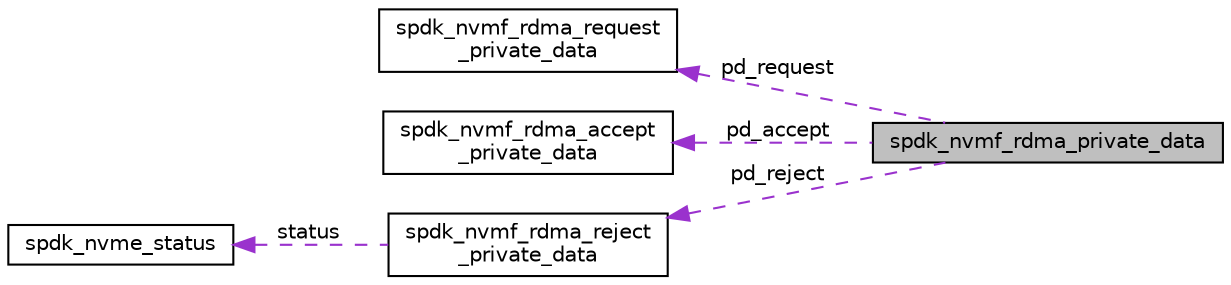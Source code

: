 digraph "spdk_nvmf_rdma_private_data"
{
  edge [fontname="Helvetica",fontsize="10",labelfontname="Helvetica",labelfontsize="10"];
  node [fontname="Helvetica",fontsize="10",shape=record];
  rankdir="LR";
  Node1 [label="spdk_nvmf_rdma_private_data",height=0.2,width=0.4,color="black", fillcolor="grey75", style="filled", fontcolor="black"];
  Node2 -> Node1 [dir="back",color="darkorchid3",fontsize="10",style="dashed",label=" pd_request" ,fontname="Helvetica"];
  Node2 [label="spdk_nvmf_rdma_request\l_private_data",height=0.2,width=0.4,color="black", fillcolor="white", style="filled",URL="$structspdk__nvmf__rdma__request__private__data.html"];
  Node3 -> Node1 [dir="back",color="darkorchid3",fontsize="10",style="dashed",label=" pd_accept" ,fontname="Helvetica"];
  Node3 [label="spdk_nvmf_rdma_accept\l_private_data",height=0.2,width=0.4,color="black", fillcolor="white", style="filled",URL="$structspdk__nvmf__rdma__accept__private__data.html"];
  Node4 -> Node1 [dir="back",color="darkorchid3",fontsize="10",style="dashed",label=" pd_reject" ,fontname="Helvetica"];
  Node4 [label="spdk_nvmf_rdma_reject\l_private_data",height=0.2,width=0.4,color="black", fillcolor="white", style="filled",URL="$structspdk__nvmf__rdma__reject__private__data.html"];
  Node5 -> Node4 [dir="back",color="darkorchid3",fontsize="10",style="dashed",label=" status" ,fontname="Helvetica"];
  Node5 [label="spdk_nvme_status",height=0.2,width=0.4,color="black", fillcolor="white", style="filled",URL="$structspdk__nvme__status.html"];
}
